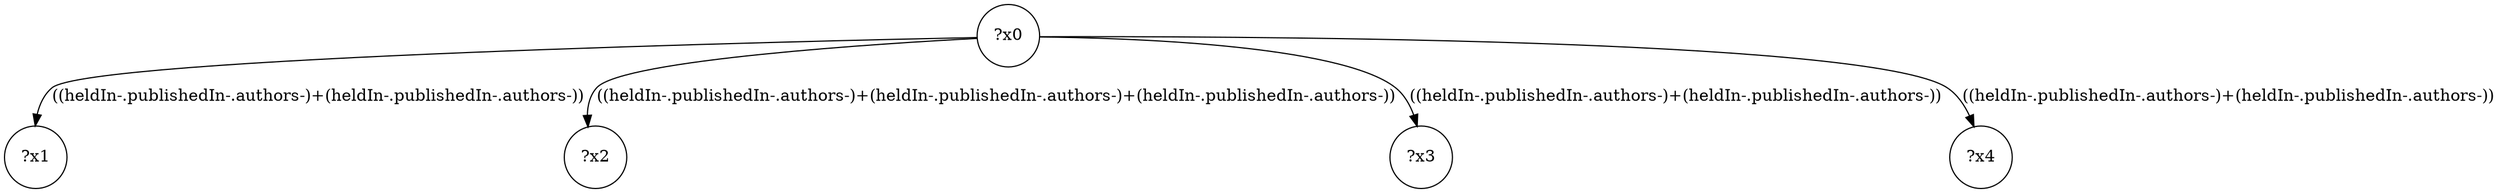 digraph g {
	x0 [shape=circle, label="?x0"];
	x1 [shape=circle, label="?x1"];
	x0 -> x1 [label="((heldIn-.publishedIn-.authors-)+(heldIn-.publishedIn-.authors-))"];
	x2 [shape=circle, label="?x2"];
	x0 -> x2 [label="((heldIn-.publishedIn-.authors-)+(heldIn-.publishedIn-.authors-)+(heldIn-.publishedIn-.authors-))"];
	x3 [shape=circle, label="?x3"];
	x0 -> x3 [label="((heldIn-.publishedIn-.authors-)+(heldIn-.publishedIn-.authors-))"];
	x4 [shape=circle, label="?x4"];
	x0 -> x4 [label="((heldIn-.publishedIn-.authors-)+(heldIn-.publishedIn-.authors-))"];
}
